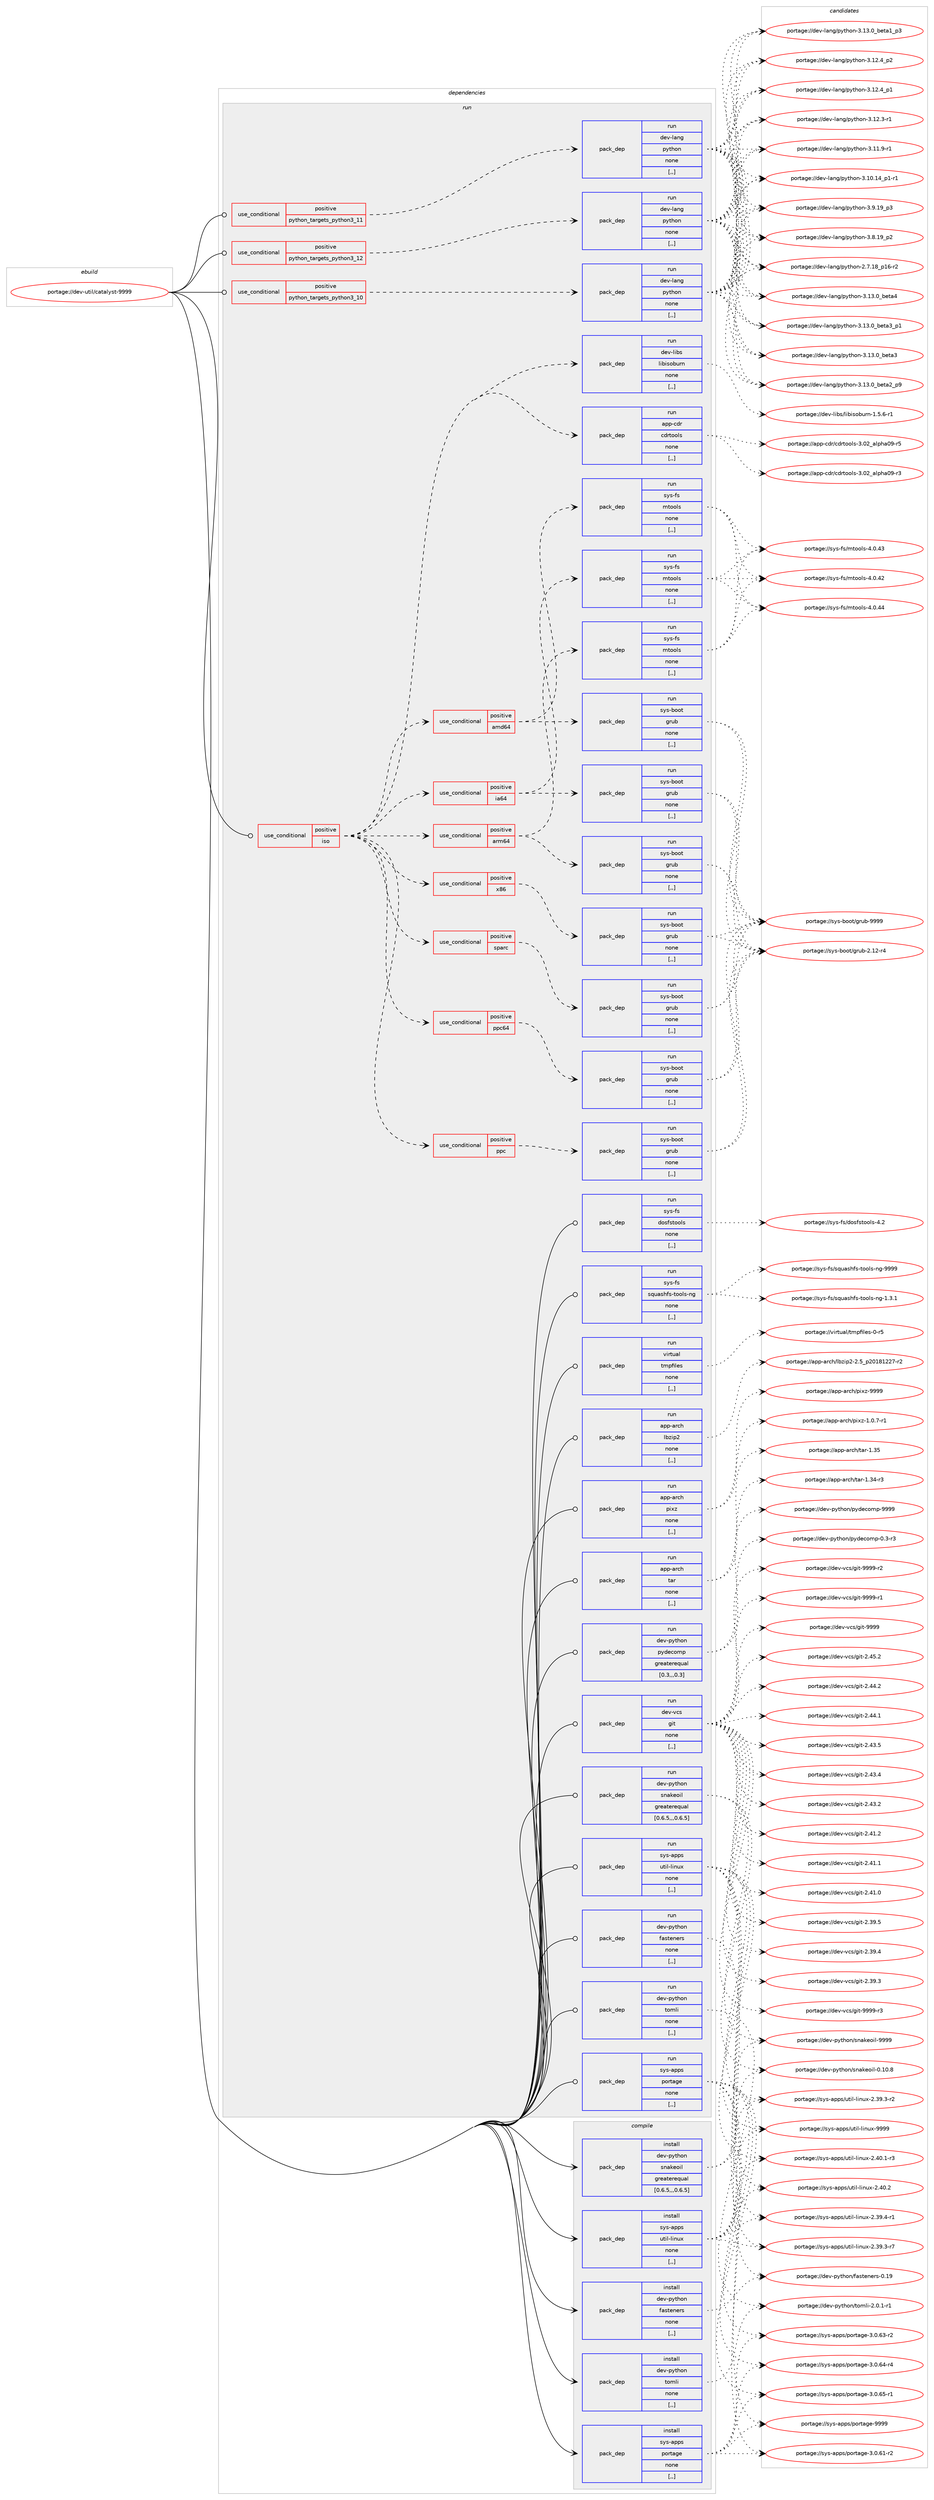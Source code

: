 digraph prolog {

# *************
# Graph options
# *************

newrank=true;
concentrate=true;
compound=true;
graph [rankdir=LR,fontname=Helvetica,fontsize=10,ranksep=1.5];#, ranksep=2.5, nodesep=0.2];
edge  [arrowhead=vee];
node  [fontname=Helvetica,fontsize=10];

# **********
# The ebuild
# **********

subgraph cluster_leftcol {
color=gray;
label=<<i>ebuild</i>>;
id [label="portage://dev-util/catalyst-9999", color=red, width=4, href="../dev-util/catalyst-9999.svg"];
}

# ****************
# The dependencies
# ****************

subgraph cluster_midcol {
color=gray;
label=<<i>dependencies</i>>;
subgraph cluster_compile {
fillcolor="#eeeeee";
style=filled;
label=<<i>compile</i>>;
subgraph pack150362 {
dependency211106 [label=<<TABLE BORDER="0" CELLBORDER="1" CELLSPACING="0" CELLPADDING="4" WIDTH="220"><TR><TD ROWSPAN="6" CELLPADDING="30">pack_dep</TD></TR><TR><TD WIDTH="110">install</TD></TR><TR><TD>dev-python</TD></TR><TR><TD>fasteners</TD></TR><TR><TD>none</TD></TR><TR><TD>[,,]</TD></TR></TABLE>>, shape=none, color=blue];
}
id:e -> dependency211106:w [weight=20,style="solid",arrowhead="vee"];
subgraph pack150363 {
dependency211107 [label=<<TABLE BORDER="0" CELLBORDER="1" CELLSPACING="0" CELLPADDING="4" WIDTH="220"><TR><TD ROWSPAN="6" CELLPADDING="30">pack_dep</TD></TR><TR><TD WIDTH="110">install</TD></TR><TR><TD>dev-python</TD></TR><TR><TD>snakeoil</TD></TR><TR><TD>greaterequal</TD></TR><TR><TD>[0.6.5,,,0.6.5]</TD></TR></TABLE>>, shape=none, color=blue];
}
id:e -> dependency211107:w [weight=20,style="solid",arrowhead="vee"];
subgraph pack150364 {
dependency211108 [label=<<TABLE BORDER="0" CELLBORDER="1" CELLSPACING="0" CELLPADDING="4" WIDTH="220"><TR><TD ROWSPAN="6" CELLPADDING="30">pack_dep</TD></TR><TR><TD WIDTH="110">install</TD></TR><TR><TD>dev-python</TD></TR><TR><TD>tomli</TD></TR><TR><TD>none</TD></TR><TR><TD>[,,]</TD></TR></TABLE>>, shape=none, color=blue];
}
id:e -> dependency211108:w [weight=20,style="solid",arrowhead="vee"];
subgraph pack150365 {
dependency211109 [label=<<TABLE BORDER="0" CELLBORDER="1" CELLSPACING="0" CELLPADDING="4" WIDTH="220"><TR><TD ROWSPAN="6" CELLPADDING="30">pack_dep</TD></TR><TR><TD WIDTH="110">install</TD></TR><TR><TD>sys-apps</TD></TR><TR><TD>portage</TD></TR><TR><TD>none</TD></TR><TR><TD>[,,]</TD></TR></TABLE>>, shape=none, color=blue];
}
id:e -> dependency211109:w [weight=20,style="solid",arrowhead="vee"];
subgraph pack150366 {
dependency211110 [label=<<TABLE BORDER="0" CELLBORDER="1" CELLSPACING="0" CELLPADDING="4" WIDTH="220"><TR><TD ROWSPAN="6" CELLPADDING="30">pack_dep</TD></TR><TR><TD WIDTH="110">install</TD></TR><TR><TD>sys-apps</TD></TR><TR><TD>util-linux</TD></TR><TR><TD>none</TD></TR><TR><TD>[,,]</TD></TR></TABLE>>, shape=none, color=blue];
}
id:e -> dependency211110:w [weight=20,style="solid",arrowhead="vee"];
}
subgraph cluster_compileandrun {
fillcolor="#eeeeee";
style=filled;
label=<<i>compile and run</i>>;
}
subgraph cluster_run {
fillcolor="#eeeeee";
style=filled;
label=<<i>run</i>>;
subgraph cond59348 {
dependency211111 [label=<<TABLE BORDER="0" CELLBORDER="1" CELLSPACING="0" CELLPADDING="4"><TR><TD ROWSPAN="3" CELLPADDING="10">use_conditional</TD></TR><TR><TD>positive</TD></TR><TR><TD>iso</TD></TR></TABLE>>, shape=none, color=red];
subgraph pack150367 {
dependency211112 [label=<<TABLE BORDER="0" CELLBORDER="1" CELLSPACING="0" CELLPADDING="4" WIDTH="220"><TR><TD ROWSPAN="6" CELLPADDING="30">pack_dep</TD></TR><TR><TD WIDTH="110">run</TD></TR><TR><TD>app-cdr</TD></TR><TR><TD>cdrtools</TD></TR><TR><TD>none</TD></TR><TR><TD>[,,]</TD></TR></TABLE>>, shape=none, color=blue];
}
dependency211111:e -> dependency211112:w [weight=20,style="dashed",arrowhead="vee"];
subgraph pack150368 {
dependency211113 [label=<<TABLE BORDER="0" CELLBORDER="1" CELLSPACING="0" CELLPADDING="4" WIDTH="220"><TR><TD ROWSPAN="6" CELLPADDING="30">pack_dep</TD></TR><TR><TD WIDTH="110">run</TD></TR><TR><TD>dev-libs</TD></TR><TR><TD>libisoburn</TD></TR><TR><TD>none</TD></TR><TR><TD>[,,]</TD></TR></TABLE>>, shape=none, color=blue];
}
dependency211111:e -> dependency211113:w [weight=20,style="dashed",arrowhead="vee"];
subgraph cond59349 {
dependency211114 [label=<<TABLE BORDER="0" CELLBORDER="1" CELLSPACING="0" CELLPADDING="4"><TR><TD ROWSPAN="3" CELLPADDING="10">use_conditional</TD></TR><TR><TD>positive</TD></TR><TR><TD>amd64</TD></TR></TABLE>>, shape=none, color=red];
subgraph pack150369 {
dependency211115 [label=<<TABLE BORDER="0" CELLBORDER="1" CELLSPACING="0" CELLPADDING="4" WIDTH="220"><TR><TD ROWSPAN="6" CELLPADDING="30">pack_dep</TD></TR><TR><TD WIDTH="110">run</TD></TR><TR><TD>sys-boot</TD></TR><TR><TD>grub</TD></TR><TR><TD>none</TD></TR><TR><TD>[,,]</TD></TR></TABLE>>, shape=none, color=blue];
}
dependency211114:e -> dependency211115:w [weight=20,style="dashed",arrowhead="vee"];
subgraph pack150370 {
dependency211116 [label=<<TABLE BORDER="0" CELLBORDER="1" CELLSPACING="0" CELLPADDING="4" WIDTH="220"><TR><TD ROWSPAN="6" CELLPADDING="30">pack_dep</TD></TR><TR><TD WIDTH="110">run</TD></TR><TR><TD>sys-fs</TD></TR><TR><TD>mtools</TD></TR><TR><TD>none</TD></TR><TR><TD>[,,]</TD></TR></TABLE>>, shape=none, color=blue];
}
dependency211114:e -> dependency211116:w [weight=20,style="dashed",arrowhead="vee"];
}
dependency211111:e -> dependency211114:w [weight=20,style="dashed",arrowhead="vee"];
subgraph cond59350 {
dependency211117 [label=<<TABLE BORDER="0" CELLBORDER="1" CELLSPACING="0" CELLPADDING="4"><TR><TD ROWSPAN="3" CELLPADDING="10">use_conditional</TD></TR><TR><TD>positive</TD></TR><TR><TD>arm64</TD></TR></TABLE>>, shape=none, color=red];
subgraph pack150371 {
dependency211118 [label=<<TABLE BORDER="0" CELLBORDER="1" CELLSPACING="0" CELLPADDING="4" WIDTH="220"><TR><TD ROWSPAN="6" CELLPADDING="30">pack_dep</TD></TR><TR><TD WIDTH="110">run</TD></TR><TR><TD>sys-boot</TD></TR><TR><TD>grub</TD></TR><TR><TD>none</TD></TR><TR><TD>[,,]</TD></TR></TABLE>>, shape=none, color=blue];
}
dependency211117:e -> dependency211118:w [weight=20,style="dashed",arrowhead="vee"];
subgraph pack150372 {
dependency211119 [label=<<TABLE BORDER="0" CELLBORDER="1" CELLSPACING="0" CELLPADDING="4" WIDTH="220"><TR><TD ROWSPAN="6" CELLPADDING="30">pack_dep</TD></TR><TR><TD WIDTH="110">run</TD></TR><TR><TD>sys-fs</TD></TR><TR><TD>mtools</TD></TR><TR><TD>none</TD></TR><TR><TD>[,,]</TD></TR></TABLE>>, shape=none, color=blue];
}
dependency211117:e -> dependency211119:w [weight=20,style="dashed",arrowhead="vee"];
}
dependency211111:e -> dependency211117:w [weight=20,style="dashed",arrowhead="vee"];
subgraph cond59351 {
dependency211120 [label=<<TABLE BORDER="0" CELLBORDER="1" CELLSPACING="0" CELLPADDING="4"><TR><TD ROWSPAN="3" CELLPADDING="10">use_conditional</TD></TR><TR><TD>positive</TD></TR><TR><TD>ia64</TD></TR></TABLE>>, shape=none, color=red];
subgraph pack150373 {
dependency211121 [label=<<TABLE BORDER="0" CELLBORDER="1" CELLSPACING="0" CELLPADDING="4" WIDTH="220"><TR><TD ROWSPAN="6" CELLPADDING="30">pack_dep</TD></TR><TR><TD WIDTH="110">run</TD></TR><TR><TD>sys-boot</TD></TR><TR><TD>grub</TD></TR><TR><TD>none</TD></TR><TR><TD>[,,]</TD></TR></TABLE>>, shape=none, color=blue];
}
dependency211120:e -> dependency211121:w [weight=20,style="dashed",arrowhead="vee"];
subgraph pack150374 {
dependency211122 [label=<<TABLE BORDER="0" CELLBORDER="1" CELLSPACING="0" CELLPADDING="4" WIDTH="220"><TR><TD ROWSPAN="6" CELLPADDING="30">pack_dep</TD></TR><TR><TD WIDTH="110">run</TD></TR><TR><TD>sys-fs</TD></TR><TR><TD>mtools</TD></TR><TR><TD>none</TD></TR><TR><TD>[,,]</TD></TR></TABLE>>, shape=none, color=blue];
}
dependency211120:e -> dependency211122:w [weight=20,style="dashed",arrowhead="vee"];
}
dependency211111:e -> dependency211120:w [weight=20,style="dashed",arrowhead="vee"];
subgraph cond59352 {
dependency211123 [label=<<TABLE BORDER="0" CELLBORDER="1" CELLSPACING="0" CELLPADDING="4"><TR><TD ROWSPAN="3" CELLPADDING="10">use_conditional</TD></TR><TR><TD>positive</TD></TR><TR><TD>ppc</TD></TR></TABLE>>, shape=none, color=red];
subgraph pack150375 {
dependency211124 [label=<<TABLE BORDER="0" CELLBORDER="1" CELLSPACING="0" CELLPADDING="4" WIDTH="220"><TR><TD ROWSPAN="6" CELLPADDING="30">pack_dep</TD></TR><TR><TD WIDTH="110">run</TD></TR><TR><TD>sys-boot</TD></TR><TR><TD>grub</TD></TR><TR><TD>none</TD></TR><TR><TD>[,,]</TD></TR></TABLE>>, shape=none, color=blue];
}
dependency211123:e -> dependency211124:w [weight=20,style="dashed",arrowhead="vee"];
}
dependency211111:e -> dependency211123:w [weight=20,style="dashed",arrowhead="vee"];
subgraph cond59353 {
dependency211125 [label=<<TABLE BORDER="0" CELLBORDER="1" CELLSPACING="0" CELLPADDING="4"><TR><TD ROWSPAN="3" CELLPADDING="10">use_conditional</TD></TR><TR><TD>positive</TD></TR><TR><TD>ppc64</TD></TR></TABLE>>, shape=none, color=red];
subgraph pack150376 {
dependency211126 [label=<<TABLE BORDER="0" CELLBORDER="1" CELLSPACING="0" CELLPADDING="4" WIDTH="220"><TR><TD ROWSPAN="6" CELLPADDING="30">pack_dep</TD></TR><TR><TD WIDTH="110">run</TD></TR><TR><TD>sys-boot</TD></TR><TR><TD>grub</TD></TR><TR><TD>none</TD></TR><TR><TD>[,,]</TD></TR></TABLE>>, shape=none, color=blue];
}
dependency211125:e -> dependency211126:w [weight=20,style="dashed",arrowhead="vee"];
}
dependency211111:e -> dependency211125:w [weight=20,style="dashed",arrowhead="vee"];
subgraph cond59354 {
dependency211127 [label=<<TABLE BORDER="0" CELLBORDER="1" CELLSPACING="0" CELLPADDING="4"><TR><TD ROWSPAN="3" CELLPADDING="10">use_conditional</TD></TR><TR><TD>positive</TD></TR><TR><TD>sparc</TD></TR></TABLE>>, shape=none, color=red];
subgraph pack150377 {
dependency211128 [label=<<TABLE BORDER="0" CELLBORDER="1" CELLSPACING="0" CELLPADDING="4" WIDTH="220"><TR><TD ROWSPAN="6" CELLPADDING="30">pack_dep</TD></TR><TR><TD WIDTH="110">run</TD></TR><TR><TD>sys-boot</TD></TR><TR><TD>grub</TD></TR><TR><TD>none</TD></TR><TR><TD>[,,]</TD></TR></TABLE>>, shape=none, color=blue];
}
dependency211127:e -> dependency211128:w [weight=20,style="dashed",arrowhead="vee"];
}
dependency211111:e -> dependency211127:w [weight=20,style="dashed",arrowhead="vee"];
subgraph cond59355 {
dependency211129 [label=<<TABLE BORDER="0" CELLBORDER="1" CELLSPACING="0" CELLPADDING="4"><TR><TD ROWSPAN="3" CELLPADDING="10">use_conditional</TD></TR><TR><TD>positive</TD></TR><TR><TD>x86</TD></TR></TABLE>>, shape=none, color=red];
subgraph pack150378 {
dependency211130 [label=<<TABLE BORDER="0" CELLBORDER="1" CELLSPACING="0" CELLPADDING="4" WIDTH="220"><TR><TD ROWSPAN="6" CELLPADDING="30">pack_dep</TD></TR><TR><TD WIDTH="110">run</TD></TR><TR><TD>sys-boot</TD></TR><TR><TD>grub</TD></TR><TR><TD>none</TD></TR><TR><TD>[,,]</TD></TR></TABLE>>, shape=none, color=blue];
}
dependency211129:e -> dependency211130:w [weight=20,style="dashed",arrowhead="vee"];
}
dependency211111:e -> dependency211129:w [weight=20,style="dashed",arrowhead="vee"];
}
id:e -> dependency211111:w [weight=20,style="solid",arrowhead="odot"];
subgraph cond59356 {
dependency211131 [label=<<TABLE BORDER="0" CELLBORDER="1" CELLSPACING="0" CELLPADDING="4"><TR><TD ROWSPAN="3" CELLPADDING="10">use_conditional</TD></TR><TR><TD>positive</TD></TR><TR><TD>python_targets_python3_10</TD></TR></TABLE>>, shape=none, color=red];
subgraph pack150379 {
dependency211132 [label=<<TABLE BORDER="0" CELLBORDER="1" CELLSPACING="0" CELLPADDING="4" WIDTH="220"><TR><TD ROWSPAN="6" CELLPADDING="30">pack_dep</TD></TR><TR><TD WIDTH="110">run</TD></TR><TR><TD>dev-lang</TD></TR><TR><TD>python</TD></TR><TR><TD>none</TD></TR><TR><TD>[,,]</TD></TR></TABLE>>, shape=none, color=blue];
}
dependency211131:e -> dependency211132:w [weight=20,style="dashed",arrowhead="vee"];
}
id:e -> dependency211131:w [weight=20,style="solid",arrowhead="odot"];
subgraph cond59357 {
dependency211133 [label=<<TABLE BORDER="0" CELLBORDER="1" CELLSPACING="0" CELLPADDING="4"><TR><TD ROWSPAN="3" CELLPADDING="10">use_conditional</TD></TR><TR><TD>positive</TD></TR><TR><TD>python_targets_python3_11</TD></TR></TABLE>>, shape=none, color=red];
subgraph pack150380 {
dependency211134 [label=<<TABLE BORDER="0" CELLBORDER="1" CELLSPACING="0" CELLPADDING="4" WIDTH="220"><TR><TD ROWSPAN="6" CELLPADDING="30">pack_dep</TD></TR><TR><TD WIDTH="110">run</TD></TR><TR><TD>dev-lang</TD></TR><TR><TD>python</TD></TR><TR><TD>none</TD></TR><TR><TD>[,,]</TD></TR></TABLE>>, shape=none, color=blue];
}
dependency211133:e -> dependency211134:w [weight=20,style="dashed",arrowhead="vee"];
}
id:e -> dependency211133:w [weight=20,style="solid",arrowhead="odot"];
subgraph cond59358 {
dependency211135 [label=<<TABLE BORDER="0" CELLBORDER="1" CELLSPACING="0" CELLPADDING="4"><TR><TD ROWSPAN="3" CELLPADDING="10">use_conditional</TD></TR><TR><TD>positive</TD></TR><TR><TD>python_targets_python3_12</TD></TR></TABLE>>, shape=none, color=red];
subgraph pack150381 {
dependency211136 [label=<<TABLE BORDER="0" CELLBORDER="1" CELLSPACING="0" CELLPADDING="4" WIDTH="220"><TR><TD ROWSPAN="6" CELLPADDING="30">pack_dep</TD></TR><TR><TD WIDTH="110">run</TD></TR><TR><TD>dev-lang</TD></TR><TR><TD>python</TD></TR><TR><TD>none</TD></TR><TR><TD>[,,]</TD></TR></TABLE>>, shape=none, color=blue];
}
dependency211135:e -> dependency211136:w [weight=20,style="dashed",arrowhead="vee"];
}
id:e -> dependency211135:w [weight=20,style="solid",arrowhead="odot"];
subgraph pack150382 {
dependency211137 [label=<<TABLE BORDER="0" CELLBORDER="1" CELLSPACING="0" CELLPADDING="4" WIDTH="220"><TR><TD ROWSPAN="6" CELLPADDING="30">pack_dep</TD></TR><TR><TD WIDTH="110">run</TD></TR><TR><TD>app-arch</TD></TR><TR><TD>lbzip2</TD></TR><TR><TD>none</TD></TR><TR><TD>[,,]</TD></TR></TABLE>>, shape=none, color=blue];
}
id:e -> dependency211137:w [weight=20,style="solid",arrowhead="odot"];
subgraph pack150383 {
dependency211138 [label=<<TABLE BORDER="0" CELLBORDER="1" CELLSPACING="0" CELLPADDING="4" WIDTH="220"><TR><TD ROWSPAN="6" CELLPADDING="30">pack_dep</TD></TR><TR><TD WIDTH="110">run</TD></TR><TR><TD>app-arch</TD></TR><TR><TD>pixz</TD></TR><TR><TD>none</TD></TR><TR><TD>[,,]</TD></TR></TABLE>>, shape=none, color=blue];
}
id:e -> dependency211138:w [weight=20,style="solid",arrowhead="odot"];
subgraph pack150384 {
dependency211139 [label=<<TABLE BORDER="0" CELLBORDER="1" CELLSPACING="0" CELLPADDING="4" WIDTH="220"><TR><TD ROWSPAN="6" CELLPADDING="30">pack_dep</TD></TR><TR><TD WIDTH="110">run</TD></TR><TR><TD>app-arch</TD></TR><TR><TD>tar</TD></TR><TR><TD>none</TD></TR><TR><TD>[,,]</TD></TR></TABLE>>, shape=none, color=blue];
}
id:e -> dependency211139:w [weight=20,style="solid",arrowhead="odot"];
subgraph pack150385 {
dependency211140 [label=<<TABLE BORDER="0" CELLBORDER="1" CELLSPACING="0" CELLPADDING="4" WIDTH="220"><TR><TD ROWSPAN="6" CELLPADDING="30">pack_dep</TD></TR><TR><TD WIDTH="110">run</TD></TR><TR><TD>dev-python</TD></TR><TR><TD>fasteners</TD></TR><TR><TD>none</TD></TR><TR><TD>[,,]</TD></TR></TABLE>>, shape=none, color=blue];
}
id:e -> dependency211140:w [weight=20,style="solid",arrowhead="odot"];
subgraph pack150386 {
dependency211141 [label=<<TABLE BORDER="0" CELLBORDER="1" CELLSPACING="0" CELLPADDING="4" WIDTH="220"><TR><TD ROWSPAN="6" CELLPADDING="30">pack_dep</TD></TR><TR><TD WIDTH="110">run</TD></TR><TR><TD>dev-python</TD></TR><TR><TD>pydecomp</TD></TR><TR><TD>greaterequal</TD></TR><TR><TD>[0.3,,,0.3]</TD></TR></TABLE>>, shape=none, color=blue];
}
id:e -> dependency211141:w [weight=20,style="solid",arrowhead="odot"];
subgraph pack150387 {
dependency211142 [label=<<TABLE BORDER="0" CELLBORDER="1" CELLSPACING="0" CELLPADDING="4" WIDTH="220"><TR><TD ROWSPAN="6" CELLPADDING="30">pack_dep</TD></TR><TR><TD WIDTH="110">run</TD></TR><TR><TD>dev-python</TD></TR><TR><TD>snakeoil</TD></TR><TR><TD>greaterequal</TD></TR><TR><TD>[0.6.5,,,0.6.5]</TD></TR></TABLE>>, shape=none, color=blue];
}
id:e -> dependency211142:w [weight=20,style="solid",arrowhead="odot"];
subgraph pack150388 {
dependency211143 [label=<<TABLE BORDER="0" CELLBORDER="1" CELLSPACING="0" CELLPADDING="4" WIDTH="220"><TR><TD ROWSPAN="6" CELLPADDING="30">pack_dep</TD></TR><TR><TD WIDTH="110">run</TD></TR><TR><TD>dev-python</TD></TR><TR><TD>tomli</TD></TR><TR><TD>none</TD></TR><TR><TD>[,,]</TD></TR></TABLE>>, shape=none, color=blue];
}
id:e -> dependency211143:w [weight=20,style="solid",arrowhead="odot"];
subgraph pack150389 {
dependency211144 [label=<<TABLE BORDER="0" CELLBORDER="1" CELLSPACING="0" CELLPADDING="4" WIDTH="220"><TR><TD ROWSPAN="6" CELLPADDING="30">pack_dep</TD></TR><TR><TD WIDTH="110">run</TD></TR><TR><TD>dev-vcs</TD></TR><TR><TD>git</TD></TR><TR><TD>none</TD></TR><TR><TD>[,,]</TD></TR></TABLE>>, shape=none, color=blue];
}
id:e -> dependency211144:w [weight=20,style="solid",arrowhead="odot"];
subgraph pack150390 {
dependency211145 [label=<<TABLE BORDER="0" CELLBORDER="1" CELLSPACING="0" CELLPADDING="4" WIDTH="220"><TR><TD ROWSPAN="6" CELLPADDING="30">pack_dep</TD></TR><TR><TD WIDTH="110">run</TD></TR><TR><TD>sys-apps</TD></TR><TR><TD>portage</TD></TR><TR><TD>none</TD></TR><TR><TD>[,,]</TD></TR></TABLE>>, shape=none, color=blue];
}
id:e -> dependency211145:w [weight=20,style="solid",arrowhead="odot"];
subgraph pack150391 {
dependency211146 [label=<<TABLE BORDER="0" CELLBORDER="1" CELLSPACING="0" CELLPADDING="4" WIDTH="220"><TR><TD ROWSPAN="6" CELLPADDING="30">pack_dep</TD></TR><TR><TD WIDTH="110">run</TD></TR><TR><TD>sys-apps</TD></TR><TR><TD>util-linux</TD></TR><TR><TD>none</TD></TR><TR><TD>[,,]</TD></TR></TABLE>>, shape=none, color=blue];
}
id:e -> dependency211146:w [weight=20,style="solid",arrowhead="odot"];
subgraph pack150392 {
dependency211147 [label=<<TABLE BORDER="0" CELLBORDER="1" CELLSPACING="0" CELLPADDING="4" WIDTH="220"><TR><TD ROWSPAN="6" CELLPADDING="30">pack_dep</TD></TR><TR><TD WIDTH="110">run</TD></TR><TR><TD>sys-fs</TD></TR><TR><TD>dosfstools</TD></TR><TR><TD>none</TD></TR><TR><TD>[,,]</TD></TR></TABLE>>, shape=none, color=blue];
}
id:e -> dependency211147:w [weight=20,style="solid",arrowhead="odot"];
subgraph pack150393 {
dependency211148 [label=<<TABLE BORDER="0" CELLBORDER="1" CELLSPACING="0" CELLPADDING="4" WIDTH="220"><TR><TD ROWSPAN="6" CELLPADDING="30">pack_dep</TD></TR><TR><TD WIDTH="110">run</TD></TR><TR><TD>sys-fs</TD></TR><TR><TD>squashfs-tools-ng</TD></TR><TR><TD>none</TD></TR><TR><TD>[,,]</TD></TR></TABLE>>, shape=none, color=blue];
}
id:e -> dependency211148:w [weight=20,style="solid",arrowhead="odot"];
subgraph pack150394 {
dependency211149 [label=<<TABLE BORDER="0" CELLBORDER="1" CELLSPACING="0" CELLPADDING="4" WIDTH="220"><TR><TD ROWSPAN="6" CELLPADDING="30">pack_dep</TD></TR><TR><TD WIDTH="110">run</TD></TR><TR><TD>virtual</TD></TR><TR><TD>tmpfiles</TD></TR><TR><TD>none</TD></TR><TR><TD>[,,]</TD></TR></TABLE>>, shape=none, color=blue];
}
id:e -> dependency211149:w [weight=20,style="solid",arrowhead="odot"];
}
}

# **************
# The candidates
# **************

subgraph cluster_choices {
rank=same;
color=gray;
label=<<i>candidates</i>>;

subgraph choice150362 {
color=black;
nodesep=1;
choice1001011184511212111610411111047102971151161011101011141154548464957 [label="portage://dev-python/fasteners-0.19", color=red, width=4,href="../dev-python/fasteners-0.19.svg"];
dependency211106:e -> choice1001011184511212111610411111047102971151161011101011141154548464957:w [style=dotted,weight="100"];
}
subgraph choice150363 {
color=black;
nodesep=1;
choice1001011184511212111610411111047115110971071011111051084557575757 [label="portage://dev-python/snakeoil-9999", color=red, width=4,href="../dev-python/snakeoil-9999.svg"];
choice10010111845112121116104111110471151109710710111110510845484649484656 [label="portage://dev-python/snakeoil-0.10.8", color=red, width=4,href="../dev-python/snakeoil-0.10.8.svg"];
dependency211107:e -> choice1001011184511212111610411111047115110971071011111051084557575757:w [style=dotted,weight="100"];
dependency211107:e -> choice10010111845112121116104111110471151109710710111110510845484649484656:w [style=dotted,weight="100"];
}
subgraph choice150364 {
color=black;
nodesep=1;
choice10010111845112121116104111110471161111091081054550464846494511449 [label="portage://dev-python/tomli-2.0.1-r1", color=red, width=4,href="../dev-python/tomli-2.0.1-r1.svg"];
dependency211108:e -> choice10010111845112121116104111110471161111091081054550464846494511449:w [style=dotted,weight="100"];
}
subgraph choice150365 {
color=black;
nodesep=1;
choice115121115459711211211547112111114116971031014557575757 [label="portage://sys-apps/portage-9999", color=red, width=4,href="../sys-apps/portage-9999.svg"];
choice11512111545971121121154711211111411697103101455146484654534511449 [label="portage://sys-apps/portage-3.0.65-r1", color=red, width=4,href="../sys-apps/portage-3.0.65-r1.svg"];
choice11512111545971121121154711211111411697103101455146484654524511452 [label="portage://sys-apps/portage-3.0.64-r4", color=red, width=4,href="../sys-apps/portage-3.0.64-r4.svg"];
choice11512111545971121121154711211111411697103101455146484654514511450 [label="portage://sys-apps/portage-3.0.63-r2", color=red, width=4,href="../sys-apps/portage-3.0.63-r2.svg"];
choice11512111545971121121154711211111411697103101455146484654494511450 [label="portage://sys-apps/portage-3.0.61-r2", color=red, width=4,href="../sys-apps/portage-3.0.61-r2.svg"];
dependency211109:e -> choice115121115459711211211547112111114116971031014557575757:w [style=dotted,weight="100"];
dependency211109:e -> choice11512111545971121121154711211111411697103101455146484654534511449:w [style=dotted,weight="100"];
dependency211109:e -> choice11512111545971121121154711211111411697103101455146484654524511452:w [style=dotted,weight="100"];
dependency211109:e -> choice11512111545971121121154711211111411697103101455146484654514511450:w [style=dotted,weight="100"];
dependency211109:e -> choice11512111545971121121154711211111411697103101455146484654494511450:w [style=dotted,weight="100"];
}
subgraph choice150366 {
color=black;
nodesep=1;
choice115121115459711211211547117116105108451081051101171204557575757 [label="portage://sys-apps/util-linux-9999", color=red, width=4,href="../sys-apps/util-linux-9999.svg"];
choice1151211154597112112115471171161051084510810511011712045504652484650 [label="portage://sys-apps/util-linux-2.40.2", color=red, width=4,href="../sys-apps/util-linux-2.40.2.svg"];
choice11512111545971121121154711711610510845108105110117120455046524846494511451 [label="portage://sys-apps/util-linux-2.40.1-r3", color=red, width=4,href="../sys-apps/util-linux-2.40.1-r3.svg"];
choice11512111545971121121154711711610510845108105110117120455046515746524511449 [label="portage://sys-apps/util-linux-2.39.4-r1", color=red, width=4,href="../sys-apps/util-linux-2.39.4-r1.svg"];
choice11512111545971121121154711711610510845108105110117120455046515746514511455 [label="portage://sys-apps/util-linux-2.39.3-r7", color=red, width=4,href="../sys-apps/util-linux-2.39.3-r7.svg"];
choice11512111545971121121154711711610510845108105110117120455046515746514511450 [label="portage://sys-apps/util-linux-2.39.3-r2", color=red, width=4,href="../sys-apps/util-linux-2.39.3-r2.svg"];
dependency211110:e -> choice115121115459711211211547117116105108451081051101171204557575757:w [style=dotted,weight="100"];
dependency211110:e -> choice1151211154597112112115471171161051084510810511011712045504652484650:w [style=dotted,weight="100"];
dependency211110:e -> choice11512111545971121121154711711610510845108105110117120455046524846494511451:w [style=dotted,weight="100"];
dependency211110:e -> choice11512111545971121121154711711610510845108105110117120455046515746524511449:w [style=dotted,weight="100"];
dependency211110:e -> choice11512111545971121121154711711610510845108105110117120455046515746514511455:w [style=dotted,weight="100"];
dependency211110:e -> choice11512111545971121121154711711610510845108105110117120455046515746514511450:w [style=dotted,weight="100"];
}
subgraph choice150367 {
color=black;
nodesep=1;
choice9711211245991001144799100114116111111108115455146485095971081121049748574511453 [label="portage://app-cdr/cdrtools-3.02_alpha09-r5", color=red, width=4,href="../app-cdr/cdrtools-3.02_alpha09-r5.svg"];
choice9711211245991001144799100114116111111108115455146485095971081121049748574511451 [label="portage://app-cdr/cdrtools-3.02_alpha09-r3", color=red, width=4,href="../app-cdr/cdrtools-3.02_alpha09-r3.svg"];
dependency211112:e -> choice9711211245991001144799100114116111111108115455146485095971081121049748574511453:w [style=dotted,weight="100"];
dependency211112:e -> choice9711211245991001144799100114116111111108115455146485095971081121049748574511451:w [style=dotted,weight="100"];
}
subgraph choice150368 {
color=black;
nodesep=1;
choice10010111845108105981154710810598105115111981171141104549465346544511449 [label="portage://dev-libs/libisoburn-1.5.6-r1", color=red, width=4,href="../dev-libs/libisoburn-1.5.6-r1.svg"];
dependency211113:e -> choice10010111845108105981154710810598105115111981171141104549465346544511449:w [style=dotted,weight="100"];
}
subgraph choice150369 {
color=black;
nodesep=1;
choice115121115459811111111647103114117984557575757 [label="portage://sys-boot/grub-9999", color=red, width=4,href="../sys-boot/grub-9999.svg"];
choice1151211154598111111116471031141179845504649504511452 [label="portage://sys-boot/grub-2.12-r4", color=red, width=4,href="../sys-boot/grub-2.12-r4.svg"];
dependency211115:e -> choice115121115459811111111647103114117984557575757:w [style=dotted,weight="100"];
dependency211115:e -> choice1151211154598111111116471031141179845504649504511452:w [style=dotted,weight="100"];
}
subgraph choice150370 {
color=black;
nodesep=1;
choice115121115451021154710911611111110811545524648465252 [label="portage://sys-fs/mtools-4.0.44", color=red, width=4,href="../sys-fs/mtools-4.0.44.svg"];
choice115121115451021154710911611111110811545524648465251 [label="portage://sys-fs/mtools-4.0.43", color=red, width=4,href="../sys-fs/mtools-4.0.43.svg"];
choice115121115451021154710911611111110811545524648465250 [label="portage://sys-fs/mtools-4.0.42", color=red, width=4,href="../sys-fs/mtools-4.0.42.svg"];
dependency211116:e -> choice115121115451021154710911611111110811545524648465252:w [style=dotted,weight="100"];
dependency211116:e -> choice115121115451021154710911611111110811545524648465251:w [style=dotted,weight="100"];
dependency211116:e -> choice115121115451021154710911611111110811545524648465250:w [style=dotted,weight="100"];
}
subgraph choice150371 {
color=black;
nodesep=1;
choice115121115459811111111647103114117984557575757 [label="portage://sys-boot/grub-9999", color=red, width=4,href="../sys-boot/grub-9999.svg"];
choice1151211154598111111116471031141179845504649504511452 [label="portage://sys-boot/grub-2.12-r4", color=red, width=4,href="../sys-boot/grub-2.12-r4.svg"];
dependency211118:e -> choice115121115459811111111647103114117984557575757:w [style=dotted,weight="100"];
dependency211118:e -> choice1151211154598111111116471031141179845504649504511452:w [style=dotted,weight="100"];
}
subgraph choice150372 {
color=black;
nodesep=1;
choice115121115451021154710911611111110811545524648465252 [label="portage://sys-fs/mtools-4.0.44", color=red, width=4,href="../sys-fs/mtools-4.0.44.svg"];
choice115121115451021154710911611111110811545524648465251 [label="portage://sys-fs/mtools-4.0.43", color=red, width=4,href="../sys-fs/mtools-4.0.43.svg"];
choice115121115451021154710911611111110811545524648465250 [label="portage://sys-fs/mtools-4.0.42", color=red, width=4,href="../sys-fs/mtools-4.0.42.svg"];
dependency211119:e -> choice115121115451021154710911611111110811545524648465252:w [style=dotted,weight="100"];
dependency211119:e -> choice115121115451021154710911611111110811545524648465251:w [style=dotted,weight="100"];
dependency211119:e -> choice115121115451021154710911611111110811545524648465250:w [style=dotted,weight="100"];
}
subgraph choice150373 {
color=black;
nodesep=1;
choice115121115459811111111647103114117984557575757 [label="portage://sys-boot/grub-9999", color=red, width=4,href="../sys-boot/grub-9999.svg"];
choice1151211154598111111116471031141179845504649504511452 [label="portage://sys-boot/grub-2.12-r4", color=red, width=4,href="../sys-boot/grub-2.12-r4.svg"];
dependency211121:e -> choice115121115459811111111647103114117984557575757:w [style=dotted,weight="100"];
dependency211121:e -> choice1151211154598111111116471031141179845504649504511452:w [style=dotted,weight="100"];
}
subgraph choice150374 {
color=black;
nodesep=1;
choice115121115451021154710911611111110811545524648465252 [label="portage://sys-fs/mtools-4.0.44", color=red, width=4,href="../sys-fs/mtools-4.0.44.svg"];
choice115121115451021154710911611111110811545524648465251 [label="portage://sys-fs/mtools-4.0.43", color=red, width=4,href="../sys-fs/mtools-4.0.43.svg"];
choice115121115451021154710911611111110811545524648465250 [label="portage://sys-fs/mtools-4.0.42", color=red, width=4,href="../sys-fs/mtools-4.0.42.svg"];
dependency211122:e -> choice115121115451021154710911611111110811545524648465252:w [style=dotted,weight="100"];
dependency211122:e -> choice115121115451021154710911611111110811545524648465251:w [style=dotted,weight="100"];
dependency211122:e -> choice115121115451021154710911611111110811545524648465250:w [style=dotted,weight="100"];
}
subgraph choice150375 {
color=black;
nodesep=1;
choice115121115459811111111647103114117984557575757 [label="portage://sys-boot/grub-9999", color=red, width=4,href="../sys-boot/grub-9999.svg"];
choice1151211154598111111116471031141179845504649504511452 [label="portage://sys-boot/grub-2.12-r4", color=red, width=4,href="../sys-boot/grub-2.12-r4.svg"];
dependency211124:e -> choice115121115459811111111647103114117984557575757:w [style=dotted,weight="100"];
dependency211124:e -> choice1151211154598111111116471031141179845504649504511452:w [style=dotted,weight="100"];
}
subgraph choice150376 {
color=black;
nodesep=1;
choice115121115459811111111647103114117984557575757 [label="portage://sys-boot/grub-9999", color=red, width=4,href="../sys-boot/grub-9999.svg"];
choice1151211154598111111116471031141179845504649504511452 [label="portage://sys-boot/grub-2.12-r4", color=red, width=4,href="../sys-boot/grub-2.12-r4.svg"];
dependency211126:e -> choice115121115459811111111647103114117984557575757:w [style=dotted,weight="100"];
dependency211126:e -> choice1151211154598111111116471031141179845504649504511452:w [style=dotted,weight="100"];
}
subgraph choice150377 {
color=black;
nodesep=1;
choice115121115459811111111647103114117984557575757 [label="portage://sys-boot/grub-9999", color=red, width=4,href="../sys-boot/grub-9999.svg"];
choice1151211154598111111116471031141179845504649504511452 [label="portage://sys-boot/grub-2.12-r4", color=red, width=4,href="../sys-boot/grub-2.12-r4.svg"];
dependency211128:e -> choice115121115459811111111647103114117984557575757:w [style=dotted,weight="100"];
dependency211128:e -> choice1151211154598111111116471031141179845504649504511452:w [style=dotted,weight="100"];
}
subgraph choice150378 {
color=black;
nodesep=1;
choice115121115459811111111647103114117984557575757 [label="portage://sys-boot/grub-9999", color=red, width=4,href="../sys-boot/grub-9999.svg"];
choice1151211154598111111116471031141179845504649504511452 [label="portage://sys-boot/grub-2.12-r4", color=red, width=4,href="../sys-boot/grub-2.12-r4.svg"];
dependency211130:e -> choice115121115459811111111647103114117984557575757:w [style=dotted,weight="100"];
dependency211130:e -> choice1151211154598111111116471031141179845504649504511452:w [style=dotted,weight="100"];
}
subgraph choice150379 {
color=black;
nodesep=1;
choice1001011184510897110103471121211161041111104551464951464895981011169752 [label="portage://dev-lang/python-3.13.0_beta4", color=red, width=4,href="../dev-lang/python-3.13.0_beta4.svg"];
choice10010111845108971101034711212111610411111045514649514648959810111697519511249 [label="portage://dev-lang/python-3.13.0_beta3_p1", color=red, width=4,href="../dev-lang/python-3.13.0_beta3_p1.svg"];
choice1001011184510897110103471121211161041111104551464951464895981011169751 [label="portage://dev-lang/python-3.13.0_beta3", color=red, width=4,href="../dev-lang/python-3.13.0_beta3.svg"];
choice10010111845108971101034711212111610411111045514649514648959810111697509511257 [label="portage://dev-lang/python-3.13.0_beta2_p9", color=red, width=4,href="../dev-lang/python-3.13.0_beta2_p9.svg"];
choice10010111845108971101034711212111610411111045514649514648959810111697499511251 [label="portage://dev-lang/python-3.13.0_beta1_p3", color=red, width=4,href="../dev-lang/python-3.13.0_beta1_p3.svg"];
choice100101118451089711010347112121116104111110455146495046529511250 [label="portage://dev-lang/python-3.12.4_p2", color=red, width=4,href="../dev-lang/python-3.12.4_p2.svg"];
choice100101118451089711010347112121116104111110455146495046529511249 [label="portage://dev-lang/python-3.12.4_p1", color=red, width=4,href="../dev-lang/python-3.12.4_p1.svg"];
choice100101118451089711010347112121116104111110455146495046514511449 [label="portage://dev-lang/python-3.12.3-r1", color=red, width=4,href="../dev-lang/python-3.12.3-r1.svg"];
choice100101118451089711010347112121116104111110455146494946574511449 [label="portage://dev-lang/python-3.11.9-r1", color=red, width=4,href="../dev-lang/python-3.11.9-r1.svg"];
choice100101118451089711010347112121116104111110455146494846495295112494511449 [label="portage://dev-lang/python-3.10.14_p1-r1", color=red, width=4,href="../dev-lang/python-3.10.14_p1-r1.svg"];
choice100101118451089711010347112121116104111110455146574649579511251 [label="portage://dev-lang/python-3.9.19_p3", color=red, width=4,href="../dev-lang/python-3.9.19_p3.svg"];
choice100101118451089711010347112121116104111110455146564649579511250 [label="portage://dev-lang/python-3.8.19_p2", color=red, width=4,href="../dev-lang/python-3.8.19_p2.svg"];
choice100101118451089711010347112121116104111110455046554649569511249544511450 [label="portage://dev-lang/python-2.7.18_p16-r2", color=red, width=4,href="../dev-lang/python-2.7.18_p16-r2.svg"];
dependency211132:e -> choice1001011184510897110103471121211161041111104551464951464895981011169752:w [style=dotted,weight="100"];
dependency211132:e -> choice10010111845108971101034711212111610411111045514649514648959810111697519511249:w [style=dotted,weight="100"];
dependency211132:e -> choice1001011184510897110103471121211161041111104551464951464895981011169751:w [style=dotted,weight="100"];
dependency211132:e -> choice10010111845108971101034711212111610411111045514649514648959810111697509511257:w [style=dotted,weight="100"];
dependency211132:e -> choice10010111845108971101034711212111610411111045514649514648959810111697499511251:w [style=dotted,weight="100"];
dependency211132:e -> choice100101118451089711010347112121116104111110455146495046529511250:w [style=dotted,weight="100"];
dependency211132:e -> choice100101118451089711010347112121116104111110455146495046529511249:w [style=dotted,weight="100"];
dependency211132:e -> choice100101118451089711010347112121116104111110455146495046514511449:w [style=dotted,weight="100"];
dependency211132:e -> choice100101118451089711010347112121116104111110455146494946574511449:w [style=dotted,weight="100"];
dependency211132:e -> choice100101118451089711010347112121116104111110455146494846495295112494511449:w [style=dotted,weight="100"];
dependency211132:e -> choice100101118451089711010347112121116104111110455146574649579511251:w [style=dotted,weight="100"];
dependency211132:e -> choice100101118451089711010347112121116104111110455146564649579511250:w [style=dotted,weight="100"];
dependency211132:e -> choice100101118451089711010347112121116104111110455046554649569511249544511450:w [style=dotted,weight="100"];
}
subgraph choice150380 {
color=black;
nodesep=1;
choice1001011184510897110103471121211161041111104551464951464895981011169752 [label="portage://dev-lang/python-3.13.0_beta4", color=red, width=4,href="../dev-lang/python-3.13.0_beta4.svg"];
choice10010111845108971101034711212111610411111045514649514648959810111697519511249 [label="portage://dev-lang/python-3.13.0_beta3_p1", color=red, width=4,href="../dev-lang/python-3.13.0_beta3_p1.svg"];
choice1001011184510897110103471121211161041111104551464951464895981011169751 [label="portage://dev-lang/python-3.13.0_beta3", color=red, width=4,href="../dev-lang/python-3.13.0_beta3.svg"];
choice10010111845108971101034711212111610411111045514649514648959810111697509511257 [label="portage://dev-lang/python-3.13.0_beta2_p9", color=red, width=4,href="../dev-lang/python-3.13.0_beta2_p9.svg"];
choice10010111845108971101034711212111610411111045514649514648959810111697499511251 [label="portage://dev-lang/python-3.13.0_beta1_p3", color=red, width=4,href="../dev-lang/python-3.13.0_beta1_p3.svg"];
choice100101118451089711010347112121116104111110455146495046529511250 [label="portage://dev-lang/python-3.12.4_p2", color=red, width=4,href="../dev-lang/python-3.12.4_p2.svg"];
choice100101118451089711010347112121116104111110455146495046529511249 [label="portage://dev-lang/python-3.12.4_p1", color=red, width=4,href="../dev-lang/python-3.12.4_p1.svg"];
choice100101118451089711010347112121116104111110455146495046514511449 [label="portage://dev-lang/python-3.12.3-r1", color=red, width=4,href="../dev-lang/python-3.12.3-r1.svg"];
choice100101118451089711010347112121116104111110455146494946574511449 [label="portage://dev-lang/python-3.11.9-r1", color=red, width=4,href="../dev-lang/python-3.11.9-r1.svg"];
choice100101118451089711010347112121116104111110455146494846495295112494511449 [label="portage://dev-lang/python-3.10.14_p1-r1", color=red, width=4,href="../dev-lang/python-3.10.14_p1-r1.svg"];
choice100101118451089711010347112121116104111110455146574649579511251 [label="portage://dev-lang/python-3.9.19_p3", color=red, width=4,href="../dev-lang/python-3.9.19_p3.svg"];
choice100101118451089711010347112121116104111110455146564649579511250 [label="portage://dev-lang/python-3.8.19_p2", color=red, width=4,href="../dev-lang/python-3.8.19_p2.svg"];
choice100101118451089711010347112121116104111110455046554649569511249544511450 [label="portage://dev-lang/python-2.7.18_p16-r2", color=red, width=4,href="../dev-lang/python-2.7.18_p16-r2.svg"];
dependency211134:e -> choice1001011184510897110103471121211161041111104551464951464895981011169752:w [style=dotted,weight="100"];
dependency211134:e -> choice10010111845108971101034711212111610411111045514649514648959810111697519511249:w [style=dotted,weight="100"];
dependency211134:e -> choice1001011184510897110103471121211161041111104551464951464895981011169751:w [style=dotted,weight="100"];
dependency211134:e -> choice10010111845108971101034711212111610411111045514649514648959810111697509511257:w [style=dotted,weight="100"];
dependency211134:e -> choice10010111845108971101034711212111610411111045514649514648959810111697499511251:w [style=dotted,weight="100"];
dependency211134:e -> choice100101118451089711010347112121116104111110455146495046529511250:w [style=dotted,weight="100"];
dependency211134:e -> choice100101118451089711010347112121116104111110455146495046529511249:w [style=dotted,weight="100"];
dependency211134:e -> choice100101118451089711010347112121116104111110455146495046514511449:w [style=dotted,weight="100"];
dependency211134:e -> choice100101118451089711010347112121116104111110455146494946574511449:w [style=dotted,weight="100"];
dependency211134:e -> choice100101118451089711010347112121116104111110455146494846495295112494511449:w [style=dotted,weight="100"];
dependency211134:e -> choice100101118451089711010347112121116104111110455146574649579511251:w [style=dotted,weight="100"];
dependency211134:e -> choice100101118451089711010347112121116104111110455146564649579511250:w [style=dotted,weight="100"];
dependency211134:e -> choice100101118451089711010347112121116104111110455046554649569511249544511450:w [style=dotted,weight="100"];
}
subgraph choice150381 {
color=black;
nodesep=1;
choice1001011184510897110103471121211161041111104551464951464895981011169752 [label="portage://dev-lang/python-3.13.0_beta4", color=red, width=4,href="../dev-lang/python-3.13.0_beta4.svg"];
choice10010111845108971101034711212111610411111045514649514648959810111697519511249 [label="portage://dev-lang/python-3.13.0_beta3_p1", color=red, width=4,href="../dev-lang/python-3.13.0_beta3_p1.svg"];
choice1001011184510897110103471121211161041111104551464951464895981011169751 [label="portage://dev-lang/python-3.13.0_beta3", color=red, width=4,href="../dev-lang/python-3.13.0_beta3.svg"];
choice10010111845108971101034711212111610411111045514649514648959810111697509511257 [label="portage://dev-lang/python-3.13.0_beta2_p9", color=red, width=4,href="../dev-lang/python-3.13.0_beta2_p9.svg"];
choice10010111845108971101034711212111610411111045514649514648959810111697499511251 [label="portage://dev-lang/python-3.13.0_beta1_p3", color=red, width=4,href="../dev-lang/python-3.13.0_beta1_p3.svg"];
choice100101118451089711010347112121116104111110455146495046529511250 [label="portage://dev-lang/python-3.12.4_p2", color=red, width=4,href="../dev-lang/python-3.12.4_p2.svg"];
choice100101118451089711010347112121116104111110455146495046529511249 [label="portage://dev-lang/python-3.12.4_p1", color=red, width=4,href="../dev-lang/python-3.12.4_p1.svg"];
choice100101118451089711010347112121116104111110455146495046514511449 [label="portage://dev-lang/python-3.12.3-r1", color=red, width=4,href="../dev-lang/python-3.12.3-r1.svg"];
choice100101118451089711010347112121116104111110455146494946574511449 [label="portage://dev-lang/python-3.11.9-r1", color=red, width=4,href="../dev-lang/python-3.11.9-r1.svg"];
choice100101118451089711010347112121116104111110455146494846495295112494511449 [label="portage://dev-lang/python-3.10.14_p1-r1", color=red, width=4,href="../dev-lang/python-3.10.14_p1-r1.svg"];
choice100101118451089711010347112121116104111110455146574649579511251 [label="portage://dev-lang/python-3.9.19_p3", color=red, width=4,href="../dev-lang/python-3.9.19_p3.svg"];
choice100101118451089711010347112121116104111110455146564649579511250 [label="portage://dev-lang/python-3.8.19_p2", color=red, width=4,href="../dev-lang/python-3.8.19_p2.svg"];
choice100101118451089711010347112121116104111110455046554649569511249544511450 [label="portage://dev-lang/python-2.7.18_p16-r2", color=red, width=4,href="../dev-lang/python-2.7.18_p16-r2.svg"];
dependency211136:e -> choice1001011184510897110103471121211161041111104551464951464895981011169752:w [style=dotted,weight="100"];
dependency211136:e -> choice10010111845108971101034711212111610411111045514649514648959810111697519511249:w [style=dotted,weight="100"];
dependency211136:e -> choice1001011184510897110103471121211161041111104551464951464895981011169751:w [style=dotted,weight="100"];
dependency211136:e -> choice10010111845108971101034711212111610411111045514649514648959810111697509511257:w [style=dotted,weight="100"];
dependency211136:e -> choice10010111845108971101034711212111610411111045514649514648959810111697499511251:w [style=dotted,weight="100"];
dependency211136:e -> choice100101118451089711010347112121116104111110455146495046529511250:w [style=dotted,weight="100"];
dependency211136:e -> choice100101118451089711010347112121116104111110455146495046529511249:w [style=dotted,weight="100"];
dependency211136:e -> choice100101118451089711010347112121116104111110455146495046514511449:w [style=dotted,weight="100"];
dependency211136:e -> choice100101118451089711010347112121116104111110455146494946574511449:w [style=dotted,weight="100"];
dependency211136:e -> choice100101118451089711010347112121116104111110455146494846495295112494511449:w [style=dotted,weight="100"];
dependency211136:e -> choice100101118451089711010347112121116104111110455146574649579511251:w [style=dotted,weight="100"];
dependency211136:e -> choice100101118451089711010347112121116104111110455146564649579511250:w [style=dotted,weight="100"];
dependency211136:e -> choice100101118451089711010347112121116104111110455046554649569511249544511450:w [style=dotted,weight="100"];
}
subgraph choice150382 {
color=black;
nodesep=1;
choice97112112459711499104471089812210511250455046539511250484956495050554511450 [label="portage://app-arch/lbzip2-2.5_p20181227-r2", color=red, width=4,href="../app-arch/lbzip2-2.5_p20181227-r2.svg"];
dependency211137:e -> choice97112112459711499104471089812210511250455046539511250484956495050554511450:w [style=dotted,weight="100"];
}
subgraph choice150383 {
color=black;
nodesep=1;
choice97112112459711499104471121051201224557575757 [label="portage://app-arch/pixz-9999", color=red, width=4,href="../app-arch/pixz-9999.svg"];
choice97112112459711499104471121051201224549464846554511449 [label="portage://app-arch/pixz-1.0.7-r1", color=red, width=4,href="../app-arch/pixz-1.0.7-r1.svg"];
dependency211138:e -> choice97112112459711499104471121051201224557575757:w [style=dotted,weight="100"];
dependency211138:e -> choice97112112459711499104471121051201224549464846554511449:w [style=dotted,weight="100"];
}
subgraph choice150384 {
color=black;
nodesep=1;
choice9711211245971149910447116971144549465153 [label="portage://app-arch/tar-1.35", color=red, width=4,href="../app-arch/tar-1.35.svg"];
choice97112112459711499104471169711445494651524511451 [label="portage://app-arch/tar-1.34-r3", color=red, width=4,href="../app-arch/tar-1.34-r3.svg"];
dependency211139:e -> choice9711211245971149910447116971144549465153:w [style=dotted,weight="100"];
dependency211139:e -> choice97112112459711499104471169711445494651524511451:w [style=dotted,weight="100"];
}
subgraph choice150385 {
color=black;
nodesep=1;
choice1001011184511212111610411111047102971151161011101011141154548464957 [label="portage://dev-python/fasteners-0.19", color=red, width=4,href="../dev-python/fasteners-0.19.svg"];
dependency211140:e -> choice1001011184511212111610411111047102971151161011101011141154548464957:w [style=dotted,weight="100"];
}
subgraph choice150386 {
color=black;
nodesep=1;
choice1001011184511212111610411111047112121100101991111091124557575757 [label="portage://dev-python/pydecomp-9999", color=red, width=4,href="../dev-python/pydecomp-9999.svg"];
choice100101118451121211161041111104711212110010199111109112454846514511451 [label="portage://dev-python/pydecomp-0.3-r3", color=red, width=4,href="../dev-python/pydecomp-0.3-r3.svg"];
dependency211141:e -> choice1001011184511212111610411111047112121100101991111091124557575757:w [style=dotted,weight="100"];
dependency211141:e -> choice100101118451121211161041111104711212110010199111109112454846514511451:w [style=dotted,weight="100"];
}
subgraph choice150387 {
color=black;
nodesep=1;
choice1001011184511212111610411111047115110971071011111051084557575757 [label="portage://dev-python/snakeoil-9999", color=red, width=4,href="../dev-python/snakeoil-9999.svg"];
choice10010111845112121116104111110471151109710710111110510845484649484656 [label="portage://dev-python/snakeoil-0.10.8", color=red, width=4,href="../dev-python/snakeoil-0.10.8.svg"];
dependency211142:e -> choice1001011184511212111610411111047115110971071011111051084557575757:w [style=dotted,weight="100"];
dependency211142:e -> choice10010111845112121116104111110471151109710710111110510845484649484656:w [style=dotted,weight="100"];
}
subgraph choice150388 {
color=black;
nodesep=1;
choice10010111845112121116104111110471161111091081054550464846494511449 [label="portage://dev-python/tomli-2.0.1-r1", color=red, width=4,href="../dev-python/tomli-2.0.1-r1.svg"];
dependency211143:e -> choice10010111845112121116104111110471161111091081054550464846494511449:w [style=dotted,weight="100"];
}
subgraph choice150389 {
color=black;
nodesep=1;
choice10010111845118991154710310511645575757574511451 [label="portage://dev-vcs/git-9999-r3", color=red, width=4,href="../dev-vcs/git-9999-r3.svg"];
choice10010111845118991154710310511645575757574511450 [label="portage://dev-vcs/git-9999-r2", color=red, width=4,href="../dev-vcs/git-9999-r2.svg"];
choice10010111845118991154710310511645575757574511449 [label="portage://dev-vcs/git-9999-r1", color=red, width=4,href="../dev-vcs/git-9999-r1.svg"];
choice1001011184511899115471031051164557575757 [label="portage://dev-vcs/git-9999", color=red, width=4,href="../dev-vcs/git-9999.svg"];
choice10010111845118991154710310511645504652534650 [label="portage://dev-vcs/git-2.45.2", color=red, width=4,href="../dev-vcs/git-2.45.2.svg"];
choice10010111845118991154710310511645504652524650 [label="portage://dev-vcs/git-2.44.2", color=red, width=4,href="../dev-vcs/git-2.44.2.svg"];
choice10010111845118991154710310511645504652524649 [label="portage://dev-vcs/git-2.44.1", color=red, width=4,href="../dev-vcs/git-2.44.1.svg"];
choice10010111845118991154710310511645504652514653 [label="portage://dev-vcs/git-2.43.5", color=red, width=4,href="../dev-vcs/git-2.43.5.svg"];
choice10010111845118991154710310511645504652514652 [label="portage://dev-vcs/git-2.43.4", color=red, width=4,href="../dev-vcs/git-2.43.4.svg"];
choice10010111845118991154710310511645504652514650 [label="portage://dev-vcs/git-2.43.2", color=red, width=4,href="../dev-vcs/git-2.43.2.svg"];
choice10010111845118991154710310511645504652494650 [label="portage://dev-vcs/git-2.41.2", color=red, width=4,href="../dev-vcs/git-2.41.2.svg"];
choice10010111845118991154710310511645504652494649 [label="portage://dev-vcs/git-2.41.1", color=red, width=4,href="../dev-vcs/git-2.41.1.svg"];
choice10010111845118991154710310511645504652494648 [label="portage://dev-vcs/git-2.41.0", color=red, width=4,href="../dev-vcs/git-2.41.0.svg"];
choice10010111845118991154710310511645504651574653 [label="portage://dev-vcs/git-2.39.5", color=red, width=4,href="../dev-vcs/git-2.39.5.svg"];
choice10010111845118991154710310511645504651574652 [label="portage://dev-vcs/git-2.39.4", color=red, width=4,href="../dev-vcs/git-2.39.4.svg"];
choice10010111845118991154710310511645504651574651 [label="portage://dev-vcs/git-2.39.3", color=red, width=4,href="../dev-vcs/git-2.39.3.svg"];
dependency211144:e -> choice10010111845118991154710310511645575757574511451:w [style=dotted,weight="100"];
dependency211144:e -> choice10010111845118991154710310511645575757574511450:w [style=dotted,weight="100"];
dependency211144:e -> choice10010111845118991154710310511645575757574511449:w [style=dotted,weight="100"];
dependency211144:e -> choice1001011184511899115471031051164557575757:w [style=dotted,weight="100"];
dependency211144:e -> choice10010111845118991154710310511645504652534650:w [style=dotted,weight="100"];
dependency211144:e -> choice10010111845118991154710310511645504652524650:w [style=dotted,weight="100"];
dependency211144:e -> choice10010111845118991154710310511645504652524649:w [style=dotted,weight="100"];
dependency211144:e -> choice10010111845118991154710310511645504652514653:w [style=dotted,weight="100"];
dependency211144:e -> choice10010111845118991154710310511645504652514652:w [style=dotted,weight="100"];
dependency211144:e -> choice10010111845118991154710310511645504652514650:w [style=dotted,weight="100"];
dependency211144:e -> choice10010111845118991154710310511645504652494650:w [style=dotted,weight="100"];
dependency211144:e -> choice10010111845118991154710310511645504652494649:w [style=dotted,weight="100"];
dependency211144:e -> choice10010111845118991154710310511645504652494648:w [style=dotted,weight="100"];
dependency211144:e -> choice10010111845118991154710310511645504651574653:w [style=dotted,weight="100"];
dependency211144:e -> choice10010111845118991154710310511645504651574652:w [style=dotted,weight="100"];
dependency211144:e -> choice10010111845118991154710310511645504651574651:w [style=dotted,weight="100"];
}
subgraph choice150390 {
color=black;
nodesep=1;
choice115121115459711211211547112111114116971031014557575757 [label="portage://sys-apps/portage-9999", color=red, width=4,href="../sys-apps/portage-9999.svg"];
choice11512111545971121121154711211111411697103101455146484654534511449 [label="portage://sys-apps/portage-3.0.65-r1", color=red, width=4,href="../sys-apps/portage-3.0.65-r1.svg"];
choice11512111545971121121154711211111411697103101455146484654524511452 [label="portage://sys-apps/portage-3.0.64-r4", color=red, width=4,href="../sys-apps/portage-3.0.64-r4.svg"];
choice11512111545971121121154711211111411697103101455146484654514511450 [label="portage://sys-apps/portage-3.0.63-r2", color=red, width=4,href="../sys-apps/portage-3.0.63-r2.svg"];
choice11512111545971121121154711211111411697103101455146484654494511450 [label="portage://sys-apps/portage-3.0.61-r2", color=red, width=4,href="../sys-apps/portage-3.0.61-r2.svg"];
dependency211145:e -> choice115121115459711211211547112111114116971031014557575757:w [style=dotted,weight="100"];
dependency211145:e -> choice11512111545971121121154711211111411697103101455146484654534511449:w [style=dotted,weight="100"];
dependency211145:e -> choice11512111545971121121154711211111411697103101455146484654524511452:w [style=dotted,weight="100"];
dependency211145:e -> choice11512111545971121121154711211111411697103101455146484654514511450:w [style=dotted,weight="100"];
dependency211145:e -> choice11512111545971121121154711211111411697103101455146484654494511450:w [style=dotted,weight="100"];
}
subgraph choice150391 {
color=black;
nodesep=1;
choice115121115459711211211547117116105108451081051101171204557575757 [label="portage://sys-apps/util-linux-9999", color=red, width=4,href="../sys-apps/util-linux-9999.svg"];
choice1151211154597112112115471171161051084510810511011712045504652484650 [label="portage://sys-apps/util-linux-2.40.2", color=red, width=4,href="../sys-apps/util-linux-2.40.2.svg"];
choice11512111545971121121154711711610510845108105110117120455046524846494511451 [label="portage://sys-apps/util-linux-2.40.1-r3", color=red, width=4,href="../sys-apps/util-linux-2.40.1-r3.svg"];
choice11512111545971121121154711711610510845108105110117120455046515746524511449 [label="portage://sys-apps/util-linux-2.39.4-r1", color=red, width=4,href="../sys-apps/util-linux-2.39.4-r1.svg"];
choice11512111545971121121154711711610510845108105110117120455046515746514511455 [label="portage://sys-apps/util-linux-2.39.3-r7", color=red, width=4,href="../sys-apps/util-linux-2.39.3-r7.svg"];
choice11512111545971121121154711711610510845108105110117120455046515746514511450 [label="portage://sys-apps/util-linux-2.39.3-r2", color=red, width=4,href="../sys-apps/util-linux-2.39.3-r2.svg"];
dependency211146:e -> choice115121115459711211211547117116105108451081051101171204557575757:w [style=dotted,weight="100"];
dependency211146:e -> choice1151211154597112112115471171161051084510810511011712045504652484650:w [style=dotted,weight="100"];
dependency211146:e -> choice11512111545971121121154711711610510845108105110117120455046524846494511451:w [style=dotted,weight="100"];
dependency211146:e -> choice11512111545971121121154711711610510845108105110117120455046515746524511449:w [style=dotted,weight="100"];
dependency211146:e -> choice11512111545971121121154711711610510845108105110117120455046515746514511455:w [style=dotted,weight="100"];
dependency211146:e -> choice11512111545971121121154711711610510845108105110117120455046515746514511450:w [style=dotted,weight="100"];
}
subgraph choice150392 {
color=black;
nodesep=1;
choice115121115451021154710011111510211511611111110811545524650 [label="portage://sys-fs/dosfstools-4.2", color=red, width=4,href="../sys-fs/dosfstools-4.2.svg"];
dependency211147:e -> choice115121115451021154710011111510211511611111110811545524650:w [style=dotted,weight="100"];
}
subgraph choice150393 {
color=black;
nodesep=1;
choice11512111545102115471151131179711510410211545116111111108115451101034557575757 [label="portage://sys-fs/squashfs-tools-ng-9999", color=red, width=4,href="../sys-fs/squashfs-tools-ng-9999.svg"];
choice1151211154510211547115113117971151041021154511611111110811545110103454946514649 [label="portage://sys-fs/squashfs-tools-ng-1.3.1", color=red, width=4,href="../sys-fs/squashfs-tools-ng-1.3.1.svg"];
dependency211148:e -> choice11512111545102115471151131179711510410211545116111111108115451101034557575757:w [style=dotted,weight="100"];
dependency211148:e -> choice1151211154510211547115113117971151041021154511611111110811545110103454946514649:w [style=dotted,weight="100"];
}
subgraph choice150394 {
color=black;
nodesep=1;
choice118105114116117971084711610911210210510810111545484511453 [label="portage://virtual/tmpfiles-0-r5", color=red, width=4,href="../virtual/tmpfiles-0-r5.svg"];
dependency211149:e -> choice118105114116117971084711610911210210510810111545484511453:w [style=dotted,weight="100"];
}
}

}
